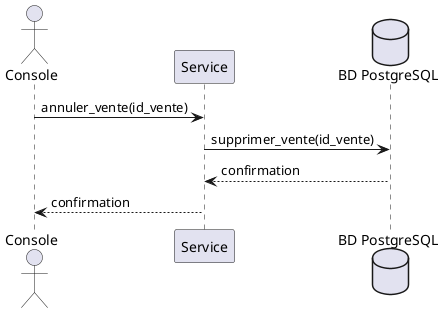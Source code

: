 @startuml Gérer les retours (annuler une vente)
actor Console
participant Service
database "BD PostgreSQL" as DB

Console -> Service : annuler_vente(id_vente)
Service -> DB : supprimer_vente(id_vente)
DB --> Service : confirmation
Service --> Console : confirmation
@enduml

